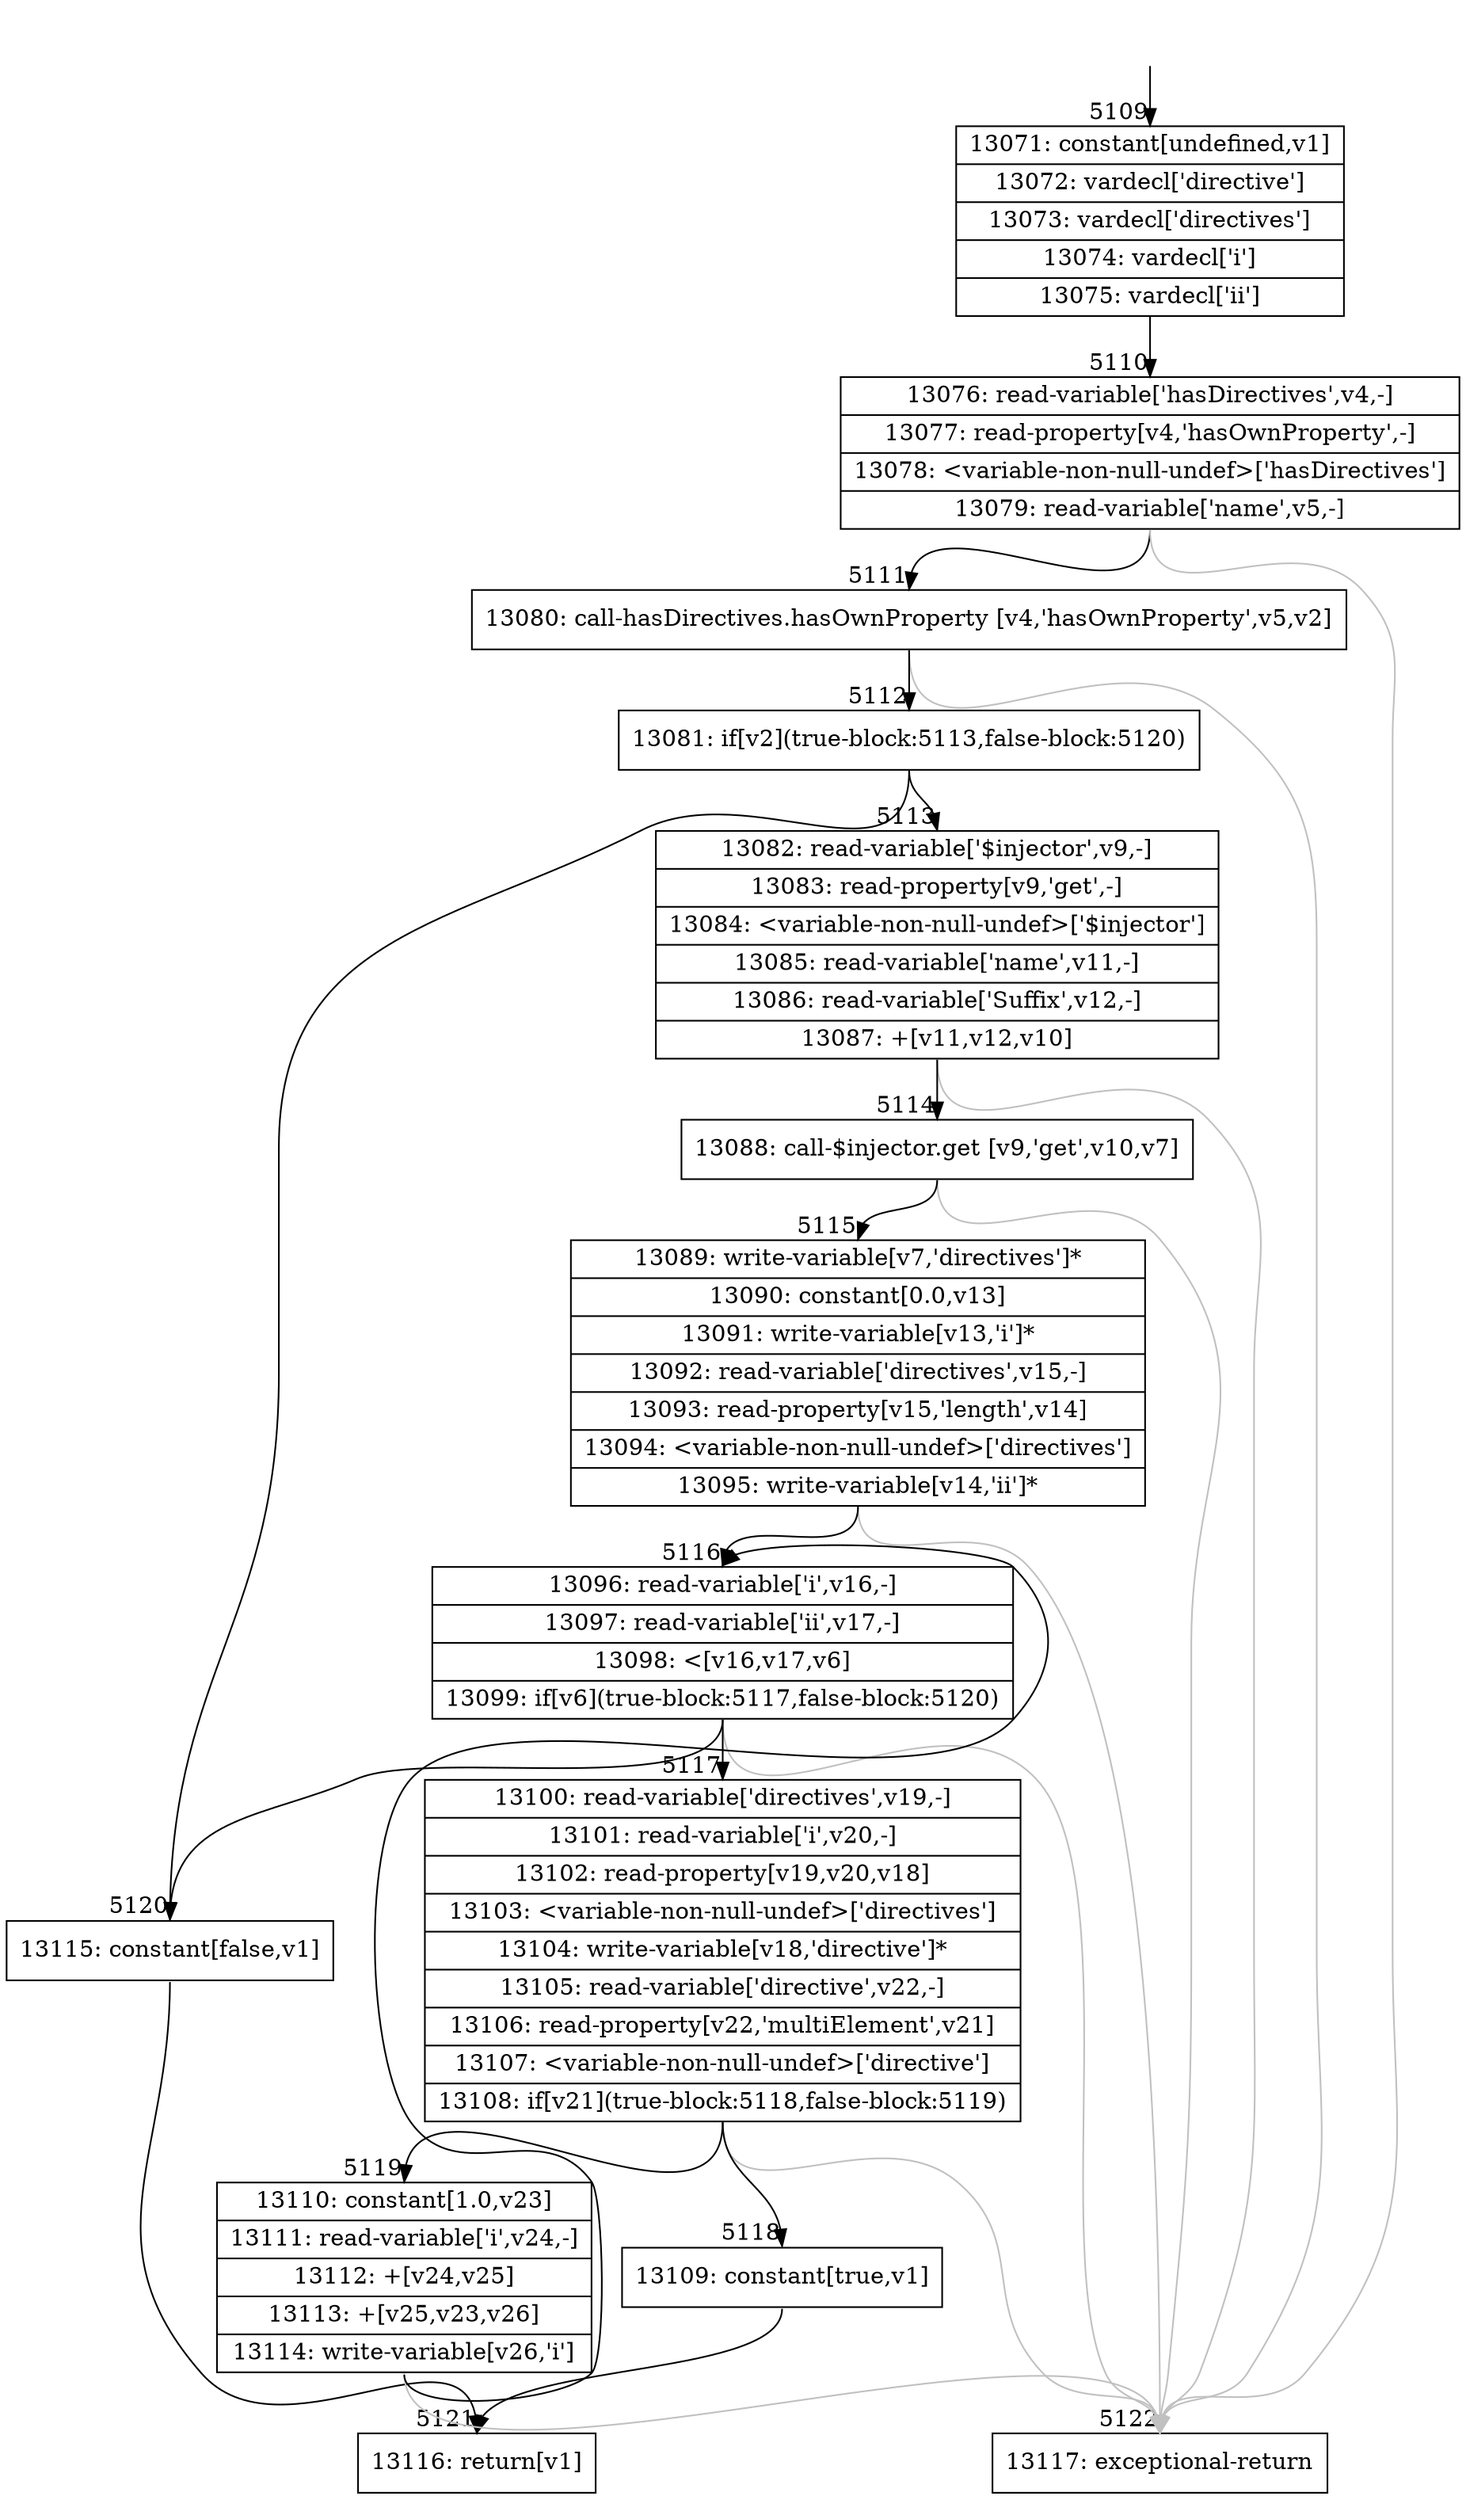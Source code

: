 digraph {
rankdir="TD"
BB_entry382[shape=none,label=""];
BB_entry382 -> BB5109 [tailport=s, headport=n, headlabel="    5109"]
BB5109 [shape=record label="{13071: constant[undefined,v1]|13072: vardecl['directive']|13073: vardecl['directives']|13074: vardecl['i']|13075: vardecl['ii']}" ] 
BB5109 -> BB5110 [tailport=s, headport=n, headlabel="      5110"]
BB5110 [shape=record label="{13076: read-variable['hasDirectives',v4,-]|13077: read-property[v4,'hasOwnProperty',-]|13078: \<variable-non-null-undef\>['hasDirectives']|13079: read-variable['name',v5,-]}" ] 
BB5110 -> BB5111 [tailport=s, headport=n, headlabel="      5111"]
BB5110 -> BB5122 [tailport=s, headport=n, color=gray, headlabel="      5122"]
BB5111 [shape=record label="{13080: call-hasDirectives.hasOwnProperty [v4,'hasOwnProperty',v5,v2]}" ] 
BB5111 -> BB5112 [tailport=s, headport=n, headlabel="      5112"]
BB5111 -> BB5122 [tailport=s, headport=n, color=gray]
BB5112 [shape=record label="{13081: if[v2](true-block:5113,false-block:5120)}" ] 
BB5112 -> BB5113 [tailport=s, headport=n, headlabel="      5113"]
BB5112 -> BB5120 [tailport=s, headport=n, headlabel="      5120"]
BB5113 [shape=record label="{13082: read-variable['$injector',v9,-]|13083: read-property[v9,'get',-]|13084: \<variable-non-null-undef\>['$injector']|13085: read-variable['name',v11,-]|13086: read-variable['Suffix',v12,-]|13087: +[v11,v12,v10]}" ] 
BB5113 -> BB5114 [tailport=s, headport=n, headlabel="      5114"]
BB5113 -> BB5122 [tailport=s, headport=n, color=gray]
BB5114 [shape=record label="{13088: call-$injector.get [v9,'get',v10,v7]}" ] 
BB5114 -> BB5115 [tailport=s, headport=n, headlabel="      5115"]
BB5114 -> BB5122 [tailport=s, headport=n, color=gray]
BB5115 [shape=record label="{13089: write-variable[v7,'directives']*|13090: constant[0.0,v13]|13091: write-variable[v13,'i']*|13092: read-variable['directives',v15,-]|13093: read-property[v15,'length',v14]|13094: \<variable-non-null-undef\>['directives']|13095: write-variable[v14,'ii']*}" ] 
BB5115 -> BB5116 [tailport=s, headport=n, headlabel="      5116"]
BB5115 -> BB5122 [tailport=s, headport=n, color=gray]
BB5116 [shape=record label="{13096: read-variable['i',v16,-]|13097: read-variable['ii',v17,-]|13098: \<[v16,v17,v6]|13099: if[v6](true-block:5117,false-block:5120)}" ] 
BB5116 -> BB5117 [tailport=s, headport=n, headlabel="      5117"]
BB5116 -> BB5120 [tailport=s, headport=n]
BB5116 -> BB5122 [tailport=s, headport=n, color=gray]
BB5117 [shape=record label="{13100: read-variable['directives',v19,-]|13101: read-variable['i',v20,-]|13102: read-property[v19,v20,v18]|13103: \<variable-non-null-undef\>['directives']|13104: write-variable[v18,'directive']*|13105: read-variable['directive',v22,-]|13106: read-property[v22,'multiElement',v21]|13107: \<variable-non-null-undef\>['directive']|13108: if[v21](true-block:5118,false-block:5119)}" ] 
BB5117 -> BB5118 [tailport=s, headport=n, headlabel="      5118"]
BB5117 -> BB5119 [tailport=s, headport=n, headlabel="      5119"]
BB5117 -> BB5122 [tailport=s, headport=n, color=gray]
BB5118 [shape=record label="{13109: constant[true,v1]}" ] 
BB5118 -> BB5121 [tailport=s, headport=n, headlabel="      5121"]
BB5119 [shape=record label="{13110: constant[1.0,v23]|13111: read-variable['i',v24,-]|13112: +[v24,v25]|13113: +[v25,v23,v26]|13114: write-variable[v26,'i']}" ] 
BB5119 -> BB5116 [tailport=s, headport=n]
BB5119 -> BB5122 [tailport=s, headport=n, color=gray]
BB5120 [shape=record label="{13115: constant[false,v1]}" ] 
BB5120 -> BB5121 [tailport=s, headport=n]
BB5121 [shape=record label="{13116: return[v1]}" ] 
BB5122 [shape=record label="{13117: exceptional-return}" ] 
//#$~ 8247
}
